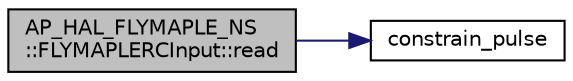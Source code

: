 digraph "AP_HAL_FLYMAPLE_NS::FLYMAPLERCInput::read"
{
 // INTERACTIVE_SVG=YES
  edge [fontname="Helvetica",fontsize="10",labelfontname="Helvetica",labelfontsize="10"];
  node [fontname="Helvetica",fontsize="10",shape=record];
  rankdir="LR";
  Node1 [label="AP_HAL_FLYMAPLE_NS\l::FLYMAPLERCInput::read",height=0.2,width=0.4,color="black", fillcolor="grey75", style="filled" fontcolor="black"];
  Node1 -> Node2 [color="midnightblue",fontsize="10",style="solid",fontname="Helvetica"];
  Node2 [label="constrain_pulse",height=0.2,width=0.4,color="black", fillcolor="white", style="filled",URL="$AP__HAL__FLYMAPLE_2RCInput_8cpp.html#a0c3de1df5697aaaed74055c629b97d2f"];
}
